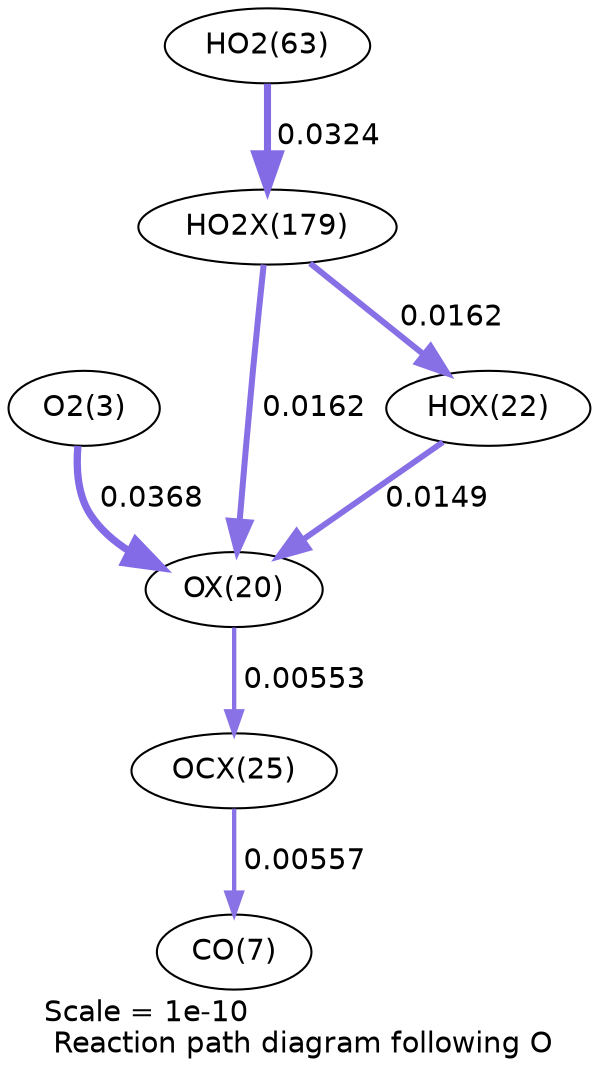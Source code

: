 digraph reaction_paths {
center=1;
s5 -> s95[fontname="Helvetica", penwidth=3.51, arrowsize=1.75, color="0.7, 0.537, 0.9"
, label=" 0.0368"];
s97 -> s95[fontname="Helvetica", penwidth=2.82, arrowsize=1.41, color="0.7, 0.515, 0.9"
, label=" 0.0149"];
s95 -> s100[fontname="Helvetica", penwidth=2.08, arrowsize=1.04, color="0.7, 0.506, 0.9"
, label=" 0.00553"];
s114 -> s95[fontname="Helvetica", penwidth=2.89, arrowsize=1.44, color="0.7, 0.516, 0.9"
, label=" 0.0162"];
s114 -> s97[fontname="Helvetica", penwidth=2.89, arrowsize=1.44, color="0.7, 0.516, 0.9"
, label=" 0.0162"];
s100 -> s9[fontname="Helvetica", penwidth=2.08, arrowsize=1.04, color="0.7, 0.506, 0.9"
, label=" 0.00557"];
s31 -> s114[fontname="Helvetica", penwidth=3.41, arrowsize=1.7, color="0.7, 0.532, 0.9"
, label=" 0.0324"];
s5 [ fontname="Helvetica", label="O2(3)"];
s9 [ fontname="Helvetica", label="CO(7)"];
s31 [ fontname="Helvetica", label="HO2(63)"];
s95 [ fontname="Helvetica", label="OX(20)"];
s97 [ fontname="Helvetica", label="HOX(22)"];
s100 [ fontname="Helvetica", label="OCX(25)"];
s114 [ fontname="Helvetica", label="HO2X(179)"];
 label = "Scale = 1e-10\l Reaction path diagram following O";
 fontname = "Helvetica";
}
